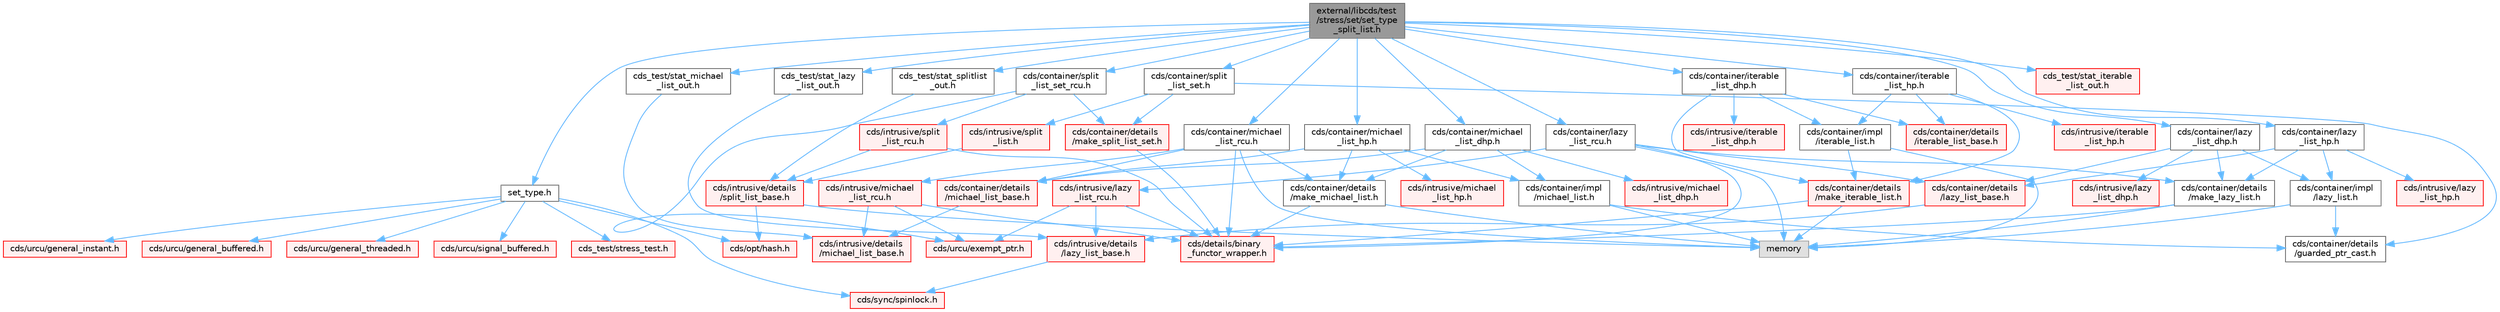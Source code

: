 digraph "external/libcds/test/stress/set/set_type_split_list.h"
{
 // LATEX_PDF_SIZE
  bgcolor="transparent";
  edge [fontname=Helvetica,fontsize=10,labelfontname=Helvetica,labelfontsize=10];
  node [fontname=Helvetica,fontsize=10,shape=box,height=0.2,width=0.4];
  Node1 [id="Node000001",label="external/libcds/test\l/stress/set/set_type\l_split_list.h",height=0.2,width=0.4,color="gray40", fillcolor="grey60", style="filled", fontcolor="black",tooltip=" "];
  Node1 -> Node2 [id="edge1_Node000001_Node000002",color="steelblue1",style="solid",tooltip=" "];
  Node2 [id="Node000002",label="set_type.h",height=0.2,width=0.4,color="grey40", fillcolor="white", style="filled",URL="$set__type_8h.html",tooltip=" "];
  Node2 -> Node3 [id="edge2_Node000002_Node000003",color="steelblue1",style="solid",tooltip=" "];
  Node3 [id="Node000003",label="cds/urcu/general_instant.h",height=0.2,width=0.4,color="red", fillcolor="#FFF0F0", style="filled",URL="$general__instant_8h.html",tooltip=" "];
  Node2 -> Node58 [id="edge3_Node000002_Node000058",color="steelblue1",style="solid",tooltip=" "];
  Node58 [id="Node000058",label="cds/urcu/general_buffered.h",height=0.2,width=0.4,color="red", fillcolor="#FFF0F0", style="filled",URL="$general__buffered_8h.html",tooltip=" "];
  Node2 -> Node72 [id="edge4_Node000002_Node000072",color="steelblue1",style="solid",tooltip=" "];
  Node72 [id="Node000072",label="cds/urcu/general_threaded.h",height=0.2,width=0.4,color="red", fillcolor="#FFF0F0", style="filled",URL="$general__threaded_8h.html",tooltip=" "];
  Node2 -> Node76 [id="edge5_Node000002_Node000076",color="steelblue1",style="solid",tooltip=" "];
  Node76 [id="Node000076",label="cds/urcu/signal_buffered.h",height=0.2,width=0.4,color="red", fillcolor="#FFF0F0", style="filled",URL="$signal__buffered_8h.html",tooltip=" "];
  Node2 -> Node79 [id="edge6_Node000002_Node000079",color="steelblue1",style="solid",tooltip=" "];
  Node79 [id="Node000079",label="cds/opt/hash.h",height=0.2,width=0.4,color="red", fillcolor="#FFF0F0", style="filled",URL="$external_2libcds_2cds_2opt_2hash_8h.html",tooltip=" "];
  Node2 -> Node82 [id="edge7_Node000002_Node000082",color="steelblue1",style="solid",tooltip=" "];
  Node82 [id="Node000082",label="cds/sync/spinlock.h",height=0.2,width=0.4,color="red", fillcolor="#FFF0F0", style="filled",URL="$sync_2spinlock_8h.html",tooltip=" "];
  Node2 -> Node83 [id="edge8_Node000002_Node000083",color="steelblue1",style="solid",tooltip=" "];
  Node83 [id="Node000083",label="cds_test/stress_test.h",height=0.2,width=0.4,color="red", fillcolor="#FFF0F0", style="filled",URL="$stress__test_8h.html",tooltip=" "];
  Node1 -> Node94 [id="edge9_Node000001_Node000094",color="steelblue1",style="solid",tooltip=" "];
  Node94 [id="Node000094",label="cds/container/michael\l_list_hp.h",height=0.2,width=0.4,color="grey40", fillcolor="white", style="filled",URL="$container_2michael__list__hp_8h.html",tooltip=" "];
  Node94 -> Node95 [id="edge10_Node000094_Node000095",color="steelblue1",style="solid",tooltip=" "];
  Node95 [id="Node000095",label="cds/container/details\l/michael_list_base.h",height=0.2,width=0.4,color="red", fillcolor="#FFF0F0", style="filled",URL="$container_2details_2michael__list__base_8h.html",tooltip=" "];
  Node95 -> Node96 [id="edge11_Node000095_Node000096",color="steelblue1",style="solid",tooltip=" "];
  Node96 [id="Node000096",label="cds/intrusive/details\l/michael_list_base.h",height=0.2,width=0.4,color="red", fillcolor="#FFF0F0", style="filled",URL="$intrusive_2details_2michael__list__base_8h.html",tooltip=" "];
  Node94 -> Node99 [id="edge12_Node000094_Node000099",color="steelblue1",style="solid",tooltip=" "];
  Node99 [id="Node000099",label="cds/intrusive/michael\l_list_hp.h",height=0.2,width=0.4,color="red", fillcolor="#FFF0F0", style="filled",URL="$intrusive_2michael__list__hp_8h.html",tooltip=" "];
  Node94 -> Node102 [id="edge13_Node000094_Node000102",color="steelblue1",style="solid",tooltip=" "];
  Node102 [id="Node000102",label="cds/container/details\l/make_michael_list.h",height=0.2,width=0.4,color="grey40", fillcolor="white", style="filled",URL="$make__michael__list_8h.html",tooltip=" "];
  Node102 -> Node103 [id="edge14_Node000102_Node000103",color="steelblue1",style="solid",tooltip=" "];
  Node103 [id="Node000103",label="cds/details/binary\l_functor_wrapper.h",height=0.2,width=0.4,color="red", fillcolor="#FFF0F0", style="filled",URL="$binary__functor__wrapper_8h.html",tooltip=" "];
  Node102 -> Node18 [id="edge15_Node000102_Node000018",color="steelblue1",style="solid",tooltip=" "];
  Node18 [id="Node000018",label="memory",height=0.2,width=0.4,color="grey60", fillcolor="#E0E0E0", style="filled",tooltip=" "];
  Node94 -> Node104 [id="edge16_Node000094_Node000104",color="steelblue1",style="solid",tooltip=" "];
  Node104 [id="Node000104",label="cds/container/impl\l/michael_list.h",height=0.2,width=0.4,color="grey40", fillcolor="white", style="filled",URL="$container_2impl_2michael__list_8h.html",tooltip=" "];
  Node104 -> Node18 [id="edge17_Node000104_Node000018",color="steelblue1",style="solid",tooltip=" "];
  Node104 -> Node105 [id="edge18_Node000104_Node000105",color="steelblue1",style="solid",tooltip=" "];
  Node105 [id="Node000105",label="cds/container/details\l/guarded_ptr_cast.h",height=0.2,width=0.4,color="grey40", fillcolor="white", style="filled",URL="$guarded__ptr__cast_8h.html",tooltip=" "];
  Node1 -> Node106 [id="edge19_Node000001_Node000106",color="steelblue1",style="solid",tooltip=" "];
  Node106 [id="Node000106",label="cds/container/michael\l_list_dhp.h",height=0.2,width=0.4,color="grey40", fillcolor="white", style="filled",URL="$container_2michael__list__dhp_8h.html",tooltip=" "];
  Node106 -> Node95 [id="edge20_Node000106_Node000095",color="steelblue1",style="solid",tooltip=" "];
  Node106 -> Node107 [id="edge21_Node000106_Node000107",color="steelblue1",style="solid",tooltip=" "];
  Node107 [id="Node000107",label="cds/intrusive/michael\l_list_dhp.h",height=0.2,width=0.4,color="red", fillcolor="#FFF0F0", style="filled",URL="$intrusive_2michael__list__dhp_8h.html",tooltip=" "];
  Node106 -> Node102 [id="edge22_Node000106_Node000102",color="steelblue1",style="solid",tooltip=" "];
  Node106 -> Node104 [id="edge23_Node000106_Node000104",color="steelblue1",style="solid",tooltip=" "];
  Node1 -> Node111 [id="edge24_Node000001_Node000111",color="steelblue1",style="solid",tooltip=" "];
  Node111 [id="Node000111",label="cds/container/michael\l_list_rcu.h",height=0.2,width=0.4,color="grey40", fillcolor="white", style="filled",URL="$container_2michael__list__rcu_8h.html",tooltip=" "];
  Node111 -> Node18 [id="edge25_Node000111_Node000018",color="steelblue1",style="solid",tooltip=" "];
  Node111 -> Node95 [id="edge26_Node000111_Node000095",color="steelblue1",style="solid",tooltip=" "];
  Node111 -> Node112 [id="edge27_Node000111_Node000112",color="steelblue1",style="solid",tooltip=" "];
  Node112 [id="Node000112",label="cds/intrusive/michael\l_list_rcu.h",height=0.2,width=0.4,color="red", fillcolor="#FFF0F0", style="filled",URL="$intrusive_2michael__list__rcu_8h.html",tooltip=" "];
  Node112 -> Node96 [id="edge28_Node000112_Node000096",color="steelblue1",style="solid",tooltip=" "];
  Node112 -> Node103 [id="edge29_Node000112_Node000103",color="steelblue1",style="solid",tooltip=" "];
  Node112 -> Node114 [id="edge30_Node000112_Node000114",color="steelblue1",style="solid",tooltip=" "];
  Node114 [id="Node000114",label="cds/urcu/exempt_ptr.h",height=0.2,width=0.4,color="red", fillcolor="#FFF0F0", style="filled",URL="$exempt__ptr_8h.html",tooltip=" "];
  Node111 -> Node102 [id="edge31_Node000111_Node000102",color="steelblue1",style="solid",tooltip=" "];
  Node111 -> Node103 [id="edge32_Node000111_Node000103",color="steelblue1",style="solid",tooltip=" "];
  Node1 -> Node117 [id="edge33_Node000001_Node000117",color="steelblue1",style="solid",tooltip=" "];
  Node117 [id="Node000117",label="cds/container/lazy\l_list_hp.h",height=0.2,width=0.4,color="grey40", fillcolor="white", style="filled",URL="$container_2lazy__list__hp_8h.html",tooltip=" "];
  Node117 -> Node118 [id="edge34_Node000117_Node000118",color="steelblue1",style="solid",tooltip=" "];
  Node118 [id="Node000118",label="cds/container/details\l/lazy_list_base.h",height=0.2,width=0.4,color="red", fillcolor="#FFF0F0", style="filled",URL="$container_2details_2lazy__list__base_8h.html",tooltip=" "];
  Node118 -> Node119 [id="edge35_Node000118_Node000119",color="steelblue1",style="solid",tooltip=" "];
  Node119 [id="Node000119",label="cds/intrusive/details\l/lazy_list_base.h",height=0.2,width=0.4,color="red", fillcolor="#FFF0F0", style="filled",URL="$intrusive_2details_2lazy__list__base_8h.html",tooltip=" "];
  Node119 -> Node82 [id="edge36_Node000119_Node000082",color="steelblue1",style="solid",tooltip=" "];
  Node117 -> Node120 [id="edge37_Node000117_Node000120",color="steelblue1",style="solid",tooltip=" "];
  Node120 [id="Node000120",label="cds/intrusive/lazy\l_list_hp.h",height=0.2,width=0.4,color="red", fillcolor="#FFF0F0", style="filled",URL="$intrusive_2lazy__list__hp_8h.html",tooltip=" "];
  Node117 -> Node122 [id="edge38_Node000117_Node000122",color="steelblue1",style="solid",tooltip=" "];
  Node122 [id="Node000122",label="cds/container/details\l/make_lazy_list.h",height=0.2,width=0.4,color="grey40", fillcolor="white", style="filled",URL="$make__lazy__list_8h.html",tooltip=" "];
  Node122 -> Node103 [id="edge39_Node000122_Node000103",color="steelblue1",style="solid",tooltip=" "];
  Node122 -> Node18 [id="edge40_Node000122_Node000018",color="steelblue1",style="solid",tooltip=" "];
  Node117 -> Node123 [id="edge41_Node000117_Node000123",color="steelblue1",style="solid",tooltip=" "];
  Node123 [id="Node000123",label="cds/container/impl\l/lazy_list.h",height=0.2,width=0.4,color="grey40", fillcolor="white", style="filled",URL="$container_2impl_2lazy__list_8h.html",tooltip=" "];
  Node123 -> Node18 [id="edge42_Node000123_Node000018",color="steelblue1",style="solid",tooltip=" "];
  Node123 -> Node105 [id="edge43_Node000123_Node000105",color="steelblue1",style="solid",tooltip=" "];
  Node1 -> Node124 [id="edge44_Node000001_Node000124",color="steelblue1",style="solid",tooltip=" "];
  Node124 [id="Node000124",label="cds/container/lazy\l_list_dhp.h",height=0.2,width=0.4,color="grey40", fillcolor="white", style="filled",URL="$container_2lazy__list__dhp_8h.html",tooltip=" "];
  Node124 -> Node118 [id="edge45_Node000124_Node000118",color="steelblue1",style="solid",tooltip=" "];
  Node124 -> Node125 [id="edge46_Node000124_Node000125",color="steelblue1",style="solid",tooltip=" "];
  Node125 [id="Node000125",label="cds/intrusive/lazy\l_list_dhp.h",height=0.2,width=0.4,color="red", fillcolor="#FFF0F0", style="filled",URL="$intrusive_2lazy__list__dhp_8h.html",tooltip=" "];
  Node124 -> Node122 [id="edge47_Node000124_Node000122",color="steelblue1",style="solid",tooltip=" "];
  Node124 -> Node123 [id="edge48_Node000124_Node000123",color="steelblue1",style="solid",tooltip=" "];
  Node1 -> Node126 [id="edge49_Node000001_Node000126",color="steelblue1",style="solid",tooltip=" "];
  Node126 [id="Node000126",label="cds/container/lazy\l_list_rcu.h",height=0.2,width=0.4,color="grey40", fillcolor="white", style="filled",URL="$container_2lazy__list__rcu_8h.html",tooltip=" "];
  Node126 -> Node18 [id="edge50_Node000126_Node000018",color="steelblue1",style="solid",tooltip=" "];
  Node126 -> Node118 [id="edge51_Node000126_Node000118",color="steelblue1",style="solid",tooltip=" "];
  Node126 -> Node127 [id="edge52_Node000126_Node000127",color="steelblue1",style="solid",tooltip=" "];
  Node127 [id="Node000127",label="cds/intrusive/lazy\l_list_rcu.h",height=0.2,width=0.4,color="red", fillcolor="#FFF0F0", style="filled",URL="$intrusive_2lazy__list__rcu_8h.html",tooltip=" "];
  Node127 -> Node119 [id="edge53_Node000127_Node000119",color="steelblue1",style="solid",tooltip=" "];
  Node127 -> Node103 [id="edge54_Node000127_Node000103",color="steelblue1",style="solid",tooltip=" "];
  Node127 -> Node114 [id="edge55_Node000127_Node000114",color="steelblue1",style="solid",tooltip=" "];
  Node126 -> Node103 [id="edge56_Node000126_Node000103",color="steelblue1",style="solid",tooltip=" "];
  Node126 -> Node122 [id="edge57_Node000126_Node000122",color="steelblue1",style="solid",tooltip=" "];
  Node1 -> Node128 [id="edge58_Node000001_Node000128",color="steelblue1",style="solid",tooltip=" "];
  Node128 [id="Node000128",label="cds/container/iterable\l_list_hp.h",height=0.2,width=0.4,color="grey40", fillcolor="white", style="filled",URL="$container_2iterable__list__hp_8h.html",tooltip=" "];
  Node128 -> Node129 [id="edge59_Node000128_Node000129",color="steelblue1",style="solid",tooltip=" "];
  Node129 [id="Node000129",label="cds/container/details\l/iterable_list_base.h",height=0.2,width=0.4,color="red", fillcolor="#FFF0F0", style="filled",URL="$container_2details_2iterable__list__base_8h.html",tooltip=" "];
  Node128 -> Node131 [id="edge60_Node000128_Node000131",color="steelblue1",style="solid",tooltip=" "];
  Node131 [id="Node000131",label="cds/intrusive/iterable\l_list_hp.h",height=0.2,width=0.4,color="red", fillcolor="#FFF0F0", style="filled",URL="$intrusive_2iterable__list__hp_8h.html",tooltip=" "];
  Node128 -> Node133 [id="edge61_Node000128_Node000133",color="steelblue1",style="solid",tooltip=" "];
  Node133 [id="Node000133",label="cds/container/details\l/make_iterable_list.h",height=0.2,width=0.4,color="red", fillcolor="#FFF0F0", style="filled",URL="$make__iterable__list_8h.html",tooltip=" "];
  Node133 -> Node103 [id="edge62_Node000133_Node000103",color="steelblue1",style="solid",tooltip=" "];
  Node133 -> Node18 [id="edge63_Node000133_Node000018",color="steelblue1",style="solid",tooltip=" "];
  Node128 -> Node134 [id="edge64_Node000128_Node000134",color="steelblue1",style="solid",tooltip=" "];
  Node134 [id="Node000134",label="cds/container/impl\l/iterable_list.h",height=0.2,width=0.4,color="grey40", fillcolor="white", style="filled",URL="$container_2impl_2iterable__list_8h.html",tooltip=" "];
  Node134 -> Node133 [id="edge65_Node000134_Node000133",color="steelblue1",style="solid",tooltip=" "];
  Node134 -> Node18 [id="edge66_Node000134_Node000018",color="steelblue1",style="solid",tooltip=" "];
  Node1 -> Node135 [id="edge67_Node000001_Node000135",color="steelblue1",style="solid",tooltip=" "];
  Node135 [id="Node000135",label="cds/container/iterable\l_list_dhp.h",height=0.2,width=0.4,color="grey40", fillcolor="white", style="filled",URL="$container_2iterable__list__dhp_8h.html",tooltip=" "];
  Node135 -> Node129 [id="edge68_Node000135_Node000129",color="steelblue1",style="solid",tooltip=" "];
  Node135 -> Node136 [id="edge69_Node000135_Node000136",color="steelblue1",style="solid",tooltip=" "];
  Node136 [id="Node000136",label="cds/intrusive/iterable\l_list_dhp.h",height=0.2,width=0.4,color="red", fillcolor="#FFF0F0", style="filled",URL="$intrusive_2iterable__list__dhp_8h.html",tooltip=" "];
  Node135 -> Node133 [id="edge70_Node000135_Node000133",color="steelblue1",style="solid",tooltip=" "];
  Node135 -> Node134 [id="edge71_Node000135_Node000134",color="steelblue1",style="solid",tooltip=" "];
  Node1 -> Node137 [id="edge72_Node000001_Node000137",color="steelblue1",style="solid",tooltip=" "];
  Node137 [id="Node000137",label="cds/container/split\l_list_set.h",height=0.2,width=0.4,color="grey40", fillcolor="white", style="filled",URL="$split__list__set_8h.html",tooltip=" "];
  Node137 -> Node138 [id="edge73_Node000137_Node000138",color="steelblue1",style="solid",tooltip=" "];
  Node138 [id="Node000138",label="cds/intrusive/split\l_list.h",height=0.2,width=0.4,color="red", fillcolor="#FFF0F0", style="filled",URL="$split__list_8h.html",tooltip=" "];
  Node138 -> Node139 [id="edge74_Node000138_Node000139",color="steelblue1",style="solid",tooltip=" "];
  Node139 [id="Node000139",label="cds/intrusive/details\l/split_list_base.h",height=0.2,width=0.4,color="red", fillcolor="#FFF0F0", style="filled",URL="$intrusive_2details_2split__list__base_8h.html",tooltip=" "];
  Node139 -> Node79 [id="edge75_Node000139_Node000079",color="steelblue1",style="solid",tooltip=" "];
  Node139 -> Node18 [id="edge76_Node000139_Node000018",color="steelblue1",style="solid",tooltip=" "];
  Node137 -> Node143 [id="edge77_Node000137_Node000143",color="steelblue1",style="solid",tooltip=" "];
  Node143 [id="Node000143",label="cds/container/details\l/make_split_list_set.h",height=0.2,width=0.4,color="red", fillcolor="#FFF0F0", style="filled",URL="$make__split__list__set_8h.html",tooltip=" "];
  Node143 -> Node103 [id="edge78_Node000143_Node000103",color="steelblue1",style="solid",tooltip=" "];
  Node137 -> Node105 [id="edge79_Node000137_Node000105",color="steelblue1",style="solid",tooltip=" "];
  Node1 -> Node145 [id="edge80_Node000001_Node000145",color="steelblue1",style="solid",tooltip=" "];
  Node145 [id="Node000145",label="cds/container/split\l_list_set_rcu.h",height=0.2,width=0.4,color="grey40", fillcolor="white", style="filled",URL="$split__list__set__rcu_8h.html",tooltip=" "];
  Node145 -> Node146 [id="edge81_Node000145_Node000146",color="steelblue1",style="solid",tooltip=" "];
  Node146 [id="Node000146",label="cds/intrusive/split\l_list_rcu.h",height=0.2,width=0.4,color="red", fillcolor="#FFF0F0", style="filled",URL="$split__list__rcu_8h.html",tooltip=" "];
  Node146 -> Node139 [id="edge82_Node000146_Node000139",color="steelblue1",style="solid",tooltip=" "];
  Node146 -> Node103 [id="edge83_Node000146_Node000103",color="steelblue1",style="solid",tooltip=" "];
  Node145 -> Node143 [id="edge84_Node000145_Node000143",color="steelblue1",style="solid",tooltip=" "];
  Node145 -> Node114 [id="edge85_Node000145_Node000114",color="steelblue1",style="solid",tooltip=" "];
  Node1 -> Node147 [id="edge86_Node000001_Node000147",color="steelblue1",style="solid",tooltip=" "];
  Node147 [id="Node000147",label="cds_test/stat_splitlist\l_out.h",height=0.2,width=0.4,color="grey40", fillcolor="white", style="filled",URL="$stat__splitlist__out_8h.html",tooltip=" "];
  Node147 -> Node139 [id="edge87_Node000147_Node000139",color="steelblue1",style="solid",tooltip=" "];
  Node1 -> Node148 [id="edge88_Node000001_Node000148",color="steelblue1",style="solid",tooltip=" "];
  Node148 [id="Node000148",label="cds_test/stat_michael\l_list_out.h",height=0.2,width=0.4,color="grey40", fillcolor="white", style="filled",URL="$stat__michael__list__out_8h.html",tooltip=" "];
  Node148 -> Node96 [id="edge89_Node000148_Node000096",color="steelblue1",style="solid",tooltip=" "];
  Node1 -> Node149 [id="edge90_Node000001_Node000149",color="steelblue1",style="solid",tooltip=" "];
  Node149 [id="Node000149",label="cds_test/stat_lazy\l_list_out.h",height=0.2,width=0.4,color="grey40", fillcolor="white", style="filled",URL="$stat__lazy__list__out_8h.html",tooltip=" "];
  Node149 -> Node119 [id="edge91_Node000149_Node000119",color="steelblue1",style="solid",tooltip=" "];
  Node1 -> Node150 [id="edge92_Node000001_Node000150",color="steelblue1",style="solid",tooltip=" "];
  Node150 [id="Node000150",label="cds_test/stat_iterable\l_list_out.h",height=0.2,width=0.4,color="red", fillcolor="#FFF0F0", style="filled",URL="$stat__iterable__list__out_8h.html",tooltip=" "];
}
